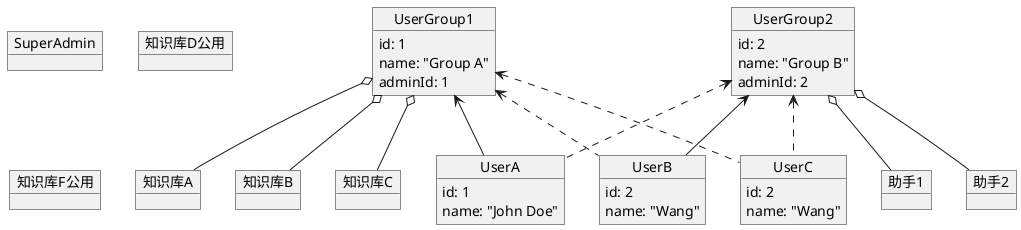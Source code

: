 @startuml
'https://plantuml.com/object-diagram

object SuperAdmin

object UserA {
    id: 1
    name: "John Doe"
}

object UserB {
    id: 2
    name: "Wang"
}

object UserC {
    id: 2
    name: "Wang"
}

object UserGroup1 {
    id: 1
    name: "Group A"
    adminId: 1
}

object UserGroup2 {
    id: 2
    name: "Group B"
    adminId: 2
}

object 知识库A
object 知识库B
object 知识库C
object 知识库D公用
object 知识库F公用

object 助手1
object 助手2

UserGroup1 <-- UserA
UserGroup1 <.. UserB
UserGroup1 <.. UserC

UserGroup2 <-- UserB
UserGroup2 <.. UserA
UserGroup2 <.. UserC

UserGroup1 o-- 知识库A
UserGroup1 o-- 知识库B
UserGroup1 o-- 知识库C

UserGroup2 o-- 助手1
UserGroup2 o-- 助手2


@enduml
